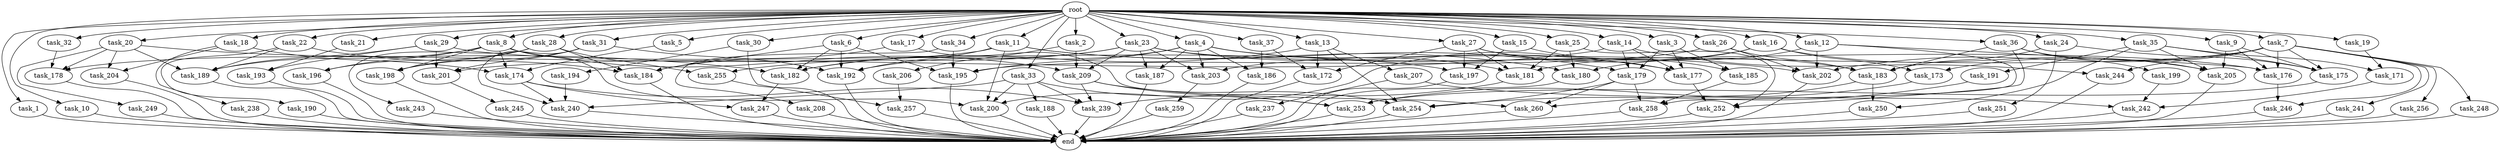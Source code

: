 digraph G {
  root [size="0.000000"];
  task_1 [size="1024.000000"];
  task_2 [size="1024.000000"];
  task_3 [size="1024.000000"];
  task_4 [size="1024.000000"];
  task_5 [size="1024.000000"];
  task_6 [size="1024.000000"];
  task_7 [size="1024.000000"];
  task_8 [size="1024.000000"];
  task_9 [size="1024.000000"];
  task_10 [size="1024.000000"];
  task_11 [size="1024.000000"];
  task_12 [size="1024.000000"];
  task_13 [size="1024.000000"];
  task_14 [size="1024.000000"];
  task_15 [size="1024.000000"];
  task_16 [size="1024.000000"];
  task_17 [size="1024.000000"];
  task_18 [size="1024.000000"];
  task_19 [size="1024.000000"];
  task_20 [size="1024.000000"];
  task_21 [size="1024.000000"];
  task_22 [size="1024.000000"];
  task_23 [size="1024.000000"];
  task_24 [size="1024.000000"];
  task_25 [size="1024.000000"];
  task_26 [size="1024.000000"];
  task_27 [size="1024.000000"];
  task_28 [size="1024.000000"];
  task_29 [size="1024.000000"];
  task_30 [size="1024.000000"];
  task_31 [size="1024.000000"];
  task_32 [size="1024.000000"];
  task_33 [size="1024.000000"];
  task_34 [size="1024.000000"];
  task_35 [size="1024.000000"];
  task_36 [size="1024.000000"];
  task_37 [size="1024.000000"];
  task_171 [size="764504178688.000000"];
  task_172 [size="188978561024.000000"];
  task_173 [size="1408749273088.000000"];
  task_174 [size="1013612281856.000000"];
  task_175 [size="1417339207680.000000"];
  task_176 [size="1236950581248.000000"];
  task_177 [size="841813590016.000000"];
  task_178 [size="1494648619008.000000"];
  task_179 [size="1314259992576.000000"];
  task_180 [size="1030792151040.000000"];
  task_181 [size="1623497637888.000000"];
  task_182 [size="1314259992576.000000"];
  task_183 [size="498216206336.000000"];
  task_184 [size="1975684956160.000000"];
  task_185 [size="1116691496960.000000"];
  task_186 [size="936302870528.000000"];
  task_187 [size="1168231104512.000000"];
  task_188 [size="549755813888.000000"];
  task_189 [size="1838246002688.000000"];
  task_190 [size="420906795008.000000"];
  task_191 [size="214748364800.000000"];
  task_192 [size="2688649527296.000000"];
  task_193 [size="214748364800.000000"];
  task_194 [size="549755813888.000000"];
  task_195 [size="1992864825344.000000"];
  task_196 [size="1554778161152.000000"];
  task_197 [size="910533066752.000000"];
  task_198 [size="1975684956160.000000"];
  task_199 [size="77309411328.000000"];
  task_200 [size="2817498546176.000000"];
  task_201 [size="592705486848.000000"];
  task_202 [size="1786706395136.000000"];
  task_203 [size="2027224563712.000000"];
  task_204 [size="498216206336.000000"];
  task_205 [size="876173328384.000000"];
  task_206 [size="695784701952.000000"];
  task_207 [size="34359738368.000000"];
  task_208 [size="549755813888.000000"];
  task_209 [size="1864015806464.000000"];
  task_237 [size="858993459200.000000"];
  task_238 [size="77309411328.000000"];
  task_239 [size="1623497637888.000000"];
  task_240 [size="2044404432896.000000"];
  task_241 [size="858993459200.000000"];
  task_242 [size="2104533975040.000000"];
  task_243 [size="695784701952.000000"];
  task_244 [size="893353197568.000000"];
  task_245 [size="695784701952.000000"];
  task_246 [size="1554778161152.000000"];
  task_247 [size="429496729600.000000"];
  task_248 [size="858993459200.000000"];
  task_249 [size="420906795008.000000"];
  task_250 [size="429496729600.000000"];
  task_251 [size="309237645312.000000"];
  task_252 [size="764504178688.000000"];
  task_253 [size="1829656068096.000000"];
  task_254 [size="833223655424.000000"];
  task_255 [size="1005022347264.000000"];
  task_256 [size="858993459200.000000"];
  task_257 [size="584115552256.000000"];
  task_258 [size="326417514496.000000"];
  task_259 [size="695784701952.000000"];
  task_260 [size="738734374912.000000"];
  end [size="0.000000"];

  root -> task_1 [size="1.000000"];
  root -> task_2 [size="1.000000"];
  root -> task_3 [size="1.000000"];
  root -> task_4 [size="1.000000"];
  root -> task_5 [size="1.000000"];
  root -> task_6 [size="1.000000"];
  root -> task_7 [size="1.000000"];
  root -> task_8 [size="1.000000"];
  root -> task_9 [size="1.000000"];
  root -> task_10 [size="1.000000"];
  root -> task_11 [size="1.000000"];
  root -> task_12 [size="1.000000"];
  root -> task_13 [size="1.000000"];
  root -> task_14 [size="1.000000"];
  root -> task_15 [size="1.000000"];
  root -> task_16 [size="1.000000"];
  root -> task_17 [size="1.000000"];
  root -> task_18 [size="1.000000"];
  root -> task_19 [size="1.000000"];
  root -> task_20 [size="1.000000"];
  root -> task_21 [size="1.000000"];
  root -> task_22 [size="1.000000"];
  root -> task_23 [size="1.000000"];
  root -> task_24 [size="1.000000"];
  root -> task_25 [size="1.000000"];
  root -> task_26 [size="1.000000"];
  root -> task_27 [size="1.000000"];
  root -> task_28 [size="1.000000"];
  root -> task_29 [size="1.000000"];
  root -> task_30 [size="1.000000"];
  root -> task_31 [size="1.000000"];
  root -> task_32 [size="1.000000"];
  root -> task_33 [size="1.000000"];
  root -> task_34 [size="1.000000"];
  root -> task_35 [size="1.000000"];
  root -> task_36 [size="1.000000"];
  root -> task_37 [size="1.000000"];
  task_1 -> end [size="1.000000"];
  task_2 -> task_206 [size="679477248.000000"];
  task_2 -> task_209 [size="679477248.000000"];
  task_3 -> task_177 [size="411041792.000000"];
  task_3 -> task_179 [size="411041792.000000"];
  task_3 -> task_185 [size="411041792.000000"];
  task_4 -> task_181 [size="838860800.000000"];
  task_4 -> task_186 [size="838860800.000000"];
  task_4 -> task_187 [size="838860800.000000"];
  task_4 -> task_192 [size="838860800.000000"];
  task_4 -> task_195 [size="838860800.000000"];
  task_4 -> task_202 [size="838860800.000000"];
  task_4 -> task_203 [size="838860800.000000"];
  task_5 -> task_174 [size="75497472.000000"];
  task_6 -> task_182 [size="536870912.000000"];
  task_6 -> task_184 [size="536870912.000000"];
  task_6 -> task_192 [size="536870912.000000"];
  task_6 -> task_195 [size="536870912.000000"];
  task_7 -> task_173 [size="838860800.000000"];
  task_7 -> task_175 [size="838860800.000000"];
  task_7 -> task_176 [size="838860800.000000"];
  task_7 -> task_202 [size="838860800.000000"];
  task_7 -> task_203 [size="838860800.000000"];
  task_7 -> task_241 [size="838860800.000000"];
  task_7 -> task_244 [size="838860800.000000"];
  task_7 -> task_246 [size="838860800.000000"];
  task_7 -> task_248 [size="838860800.000000"];
  task_7 -> task_256 [size="838860800.000000"];
  task_8 -> task_174 [size="838860800.000000"];
  task_8 -> task_189 [size="838860800.000000"];
  task_8 -> task_196 [size="838860800.000000"];
  task_8 -> task_198 [size="838860800.000000"];
  task_8 -> task_200 [size="838860800.000000"];
  task_8 -> task_209 [size="838860800.000000"];
  task_9 -> task_175 [size="33554432.000000"];
  task_9 -> task_176 [size="33554432.000000"];
  task_9 -> task_205 [size="33554432.000000"];
  task_10 -> end [size="1.000000"];
  task_11 -> task_178 [size="838860800.000000"];
  task_11 -> task_179 [size="838860800.000000"];
  task_11 -> task_180 [size="838860800.000000"];
  task_11 -> task_192 [size="838860800.000000"];
  task_11 -> task_200 [size="838860800.000000"];
  task_12 -> task_176 [size="33554432.000000"];
  task_12 -> task_180 [size="33554432.000000"];
  task_12 -> task_202 [size="33554432.000000"];
  task_12 -> task_258 [size="33554432.000000"];
  task_13 -> task_172 [size="33554432.000000"];
  task_13 -> task_182 [size="33554432.000000"];
  task_13 -> task_207 [size="33554432.000000"];
  task_13 -> task_254 [size="33554432.000000"];
  task_14 -> task_177 [size="33554432.000000"];
  task_14 -> task_179 [size="33554432.000000"];
  task_14 -> task_201 [size="33554432.000000"];
  task_14 -> task_244 [size="33554432.000000"];
  task_15 -> task_185 [size="679477248.000000"];
  task_15 -> task_197 [size="679477248.000000"];
  task_16 -> task_173 [size="536870912.000000"];
  task_16 -> task_181 [size="536870912.000000"];
  task_16 -> task_200 [size="536870912.000000"];
  task_16 -> task_205 [size="536870912.000000"];
  task_17 -> task_184 [size="301989888.000000"];
  task_17 -> task_260 [size="301989888.000000"];
  task_18 -> task_174 [size="75497472.000000"];
  task_18 -> task_204 [size="75497472.000000"];
  task_18 -> task_238 [size="75497472.000000"];
  task_19 -> task_171 [size="536870912.000000"];
  task_20 -> task_178 [size="411041792.000000"];
  task_20 -> task_182 [size="411041792.000000"];
  task_20 -> task_189 [size="411041792.000000"];
  task_20 -> task_204 [size="411041792.000000"];
  task_20 -> task_249 [size="411041792.000000"];
  task_21 -> task_193 [size="75497472.000000"];
  task_22 -> task_184 [size="411041792.000000"];
  task_22 -> task_189 [size="411041792.000000"];
  task_22 -> task_190 [size="411041792.000000"];
  task_23 -> task_176 [size="301989888.000000"];
  task_23 -> task_177 [size="301989888.000000"];
  task_23 -> task_182 [size="301989888.000000"];
  task_23 -> task_187 [size="301989888.000000"];
  task_23 -> task_203 [size="301989888.000000"];
  task_23 -> task_209 [size="301989888.000000"];
  task_23 -> task_255 [size="301989888.000000"];
  task_24 -> task_175 [size="301989888.000000"];
  task_24 -> task_183 [size="301989888.000000"];
  task_24 -> task_251 [size="301989888.000000"];
  task_25 -> task_180 [size="134217728.000000"];
  task_25 -> task_181 [size="134217728.000000"];
  task_25 -> task_252 [size="134217728.000000"];
  task_26 -> task_183 [size="33554432.000000"];
  task_26 -> task_195 [size="33554432.000000"];
  task_26 -> task_202 [size="33554432.000000"];
  task_27 -> task_172 [size="75497472.000000"];
  task_27 -> task_177 [size="75497472.000000"];
  task_27 -> task_181 [size="75497472.000000"];
  task_27 -> task_183 [size="75497472.000000"];
  task_27 -> task_197 [size="75497472.000000"];
  task_28 -> task_184 [size="679477248.000000"];
  task_28 -> task_196 [size="679477248.000000"];
  task_28 -> task_198 [size="679477248.000000"];
  task_28 -> task_243 [size="679477248.000000"];
  task_28 -> task_255 [size="679477248.000000"];
  task_29 -> task_189 [size="134217728.000000"];
  task_29 -> task_193 [size="134217728.000000"];
  task_29 -> task_197 [size="134217728.000000"];
  task_29 -> task_201 [size="134217728.000000"];
  task_30 -> task_194 [size="536870912.000000"];
  task_30 -> task_257 [size="536870912.000000"];
  task_31 -> task_192 [size="411041792.000000"];
  task_31 -> task_198 [size="411041792.000000"];
  task_31 -> task_201 [size="411041792.000000"];
  task_31 -> task_240 [size="411041792.000000"];
  task_32 -> task_178 [size="209715200.000000"];
  task_33 -> task_188 [size="536870912.000000"];
  task_33 -> task_200 [size="536870912.000000"];
  task_33 -> task_239 [size="536870912.000000"];
  task_33 -> task_240 [size="536870912.000000"];
  task_33 -> task_253 [size="536870912.000000"];
  task_34 -> task_195 [size="536870912.000000"];
  task_34 -> task_208 [size="536870912.000000"];
  task_35 -> task_171 [size="209715200.000000"];
  task_35 -> task_175 [size="209715200.000000"];
  task_35 -> task_191 [size="209715200.000000"];
  task_35 -> task_205 [size="209715200.000000"];
  task_35 -> task_250 [size="209715200.000000"];
  task_36 -> task_183 [size="75497472.000000"];
  task_36 -> task_199 [size="75497472.000000"];
  task_36 -> task_205 [size="75497472.000000"];
  task_36 -> task_252 [size="75497472.000000"];
  task_37 -> task_172 [size="75497472.000000"];
  task_37 -> task_186 [size="75497472.000000"];
  task_171 -> task_242 [size="679477248.000000"];
  task_172 -> end [size="1.000000"];
  task_173 -> task_253 [size="33554432.000000"];
  task_174 -> task_239 [size="209715200.000000"];
  task_174 -> task_240 [size="209715200.000000"];
  task_174 -> task_247 [size="209715200.000000"];
  task_175 -> task_253 [size="679477248.000000"];
  task_176 -> task_246 [size="679477248.000000"];
  task_177 -> task_252 [size="536870912.000000"];
  task_178 -> end [size="1.000000"];
  task_179 -> task_254 [size="209715200.000000"];
  task_179 -> task_258 [size="209715200.000000"];
  task_179 -> task_260 [size="209715200.000000"];
  task_180 -> end [size="1.000000"];
  task_181 -> task_239 [size="301989888.000000"];
  task_182 -> task_247 [size="209715200.000000"];
  task_183 -> task_250 [size="209715200.000000"];
  task_183 -> task_260 [size="209715200.000000"];
  task_184 -> end [size="1.000000"];
  task_185 -> task_258 [size="75497472.000000"];
  task_186 -> end [size="1.000000"];
  task_187 -> end [size="1.000000"];
  task_188 -> end [size="1.000000"];
  task_189 -> end [size="1.000000"];
  task_190 -> end [size="1.000000"];
  task_191 -> task_254 [size="33554432.000000"];
  task_192 -> end [size="1.000000"];
  task_193 -> end [size="1.000000"];
  task_194 -> task_240 [size="838860800.000000"];
  task_195 -> end [size="1.000000"];
  task_196 -> end [size="1.000000"];
  task_197 -> end [size="1.000000"];
  task_198 -> end [size="1.000000"];
  task_199 -> task_242 [size="536870912.000000"];
  task_200 -> end [size="1.000000"];
  task_201 -> task_245 [size="679477248.000000"];
  task_202 -> end [size="1.000000"];
  task_203 -> task_259 [size="679477248.000000"];
  task_204 -> end [size="1.000000"];
  task_205 -> end [size="1.000000"];
  task_206 -> task_257 [size="33554432.000000"];
  task_207 -> task_237 [size="838860800.000000"];
  task_207 -> task_242 [size="838860800.000000"];
  task_208 -> end [size="1.000000"];
  task_209 -> task_239 [size="536870912.000000"];
  task_209 -> task_253 [size="536870912.000000"];
  task_209 -> task_254 [size="536870912.000000"];
  task_237 -> end [size="1.000000"];
  task_238 -> end [size="1.000000"];
  task_239 -> end [size="1.000000"];
  task_240 -> end [size="1.000000"];
  task_241 -> end [size="1.000000"];
  task_242 -> end [size="1.000000"];
  task_243 -> end [size="1.000000"];
  task_244 -> end [size="1.000000"];
  task_245 -> end [size="1.000000"];
  task_246 -> end [size="1.000000"];
  task_247 -> end [size="1.000000"];
  task_248 -> end [size="1.000000"];
  task_249 -> end [size="1.000000"];
  task_250 -> end [size="1.000000"];
  task_251 -> end [size="1.000000"];
  task_252 -> end [size="1.000000"];
  task_253 -> end [size="1.000000"];
  task_254 -> end [size="1.000000"];
  task_255 -> end [size="1.000000"];
  task_256 -> end [size="1.000000"];
  task_257 -> end [size="1.000000"];
  task_258 -> end [size="1.000000"];
  task_259 -> end [size="1.000000"];
  task_260 -> end [size="1.000000"];
}
